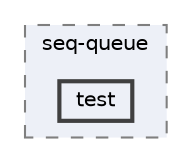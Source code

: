 digraph "test"
{
 // INTERACTIVE_SVG=YES
 // LATEX_PDF_SIZE
  bgcolor="transparent";
  edge [fontname=Helvetica,fontsize=10,labelfontname=Helvetica,labelfontsize=10];
  node [fontname=Helvetica,fontsize=10,shape=box,height=0.2,width=0.4];
  compound=true
  subgraph clusterdir_a4388709eee8c75a72e2a63e814b512e {
    graph [ bgcolor="#edf0f7", pencolor="grey50", label="seq-queue", fontname=Helvetica,fontsize=10 style="filled,dashed", URL="dir_a4388709eee8c75a72e2a63e814b512e.html",tooltip=""]
  dir_379be413e4779fd03158dd4f8e935ca5 [label="test", fillcolor="#edf0f7", color="grey25", style="filled,bold", URL="dir_379be413e4779fd03158dd4f8e935ca5.html",tooltip=""];
  }
}
